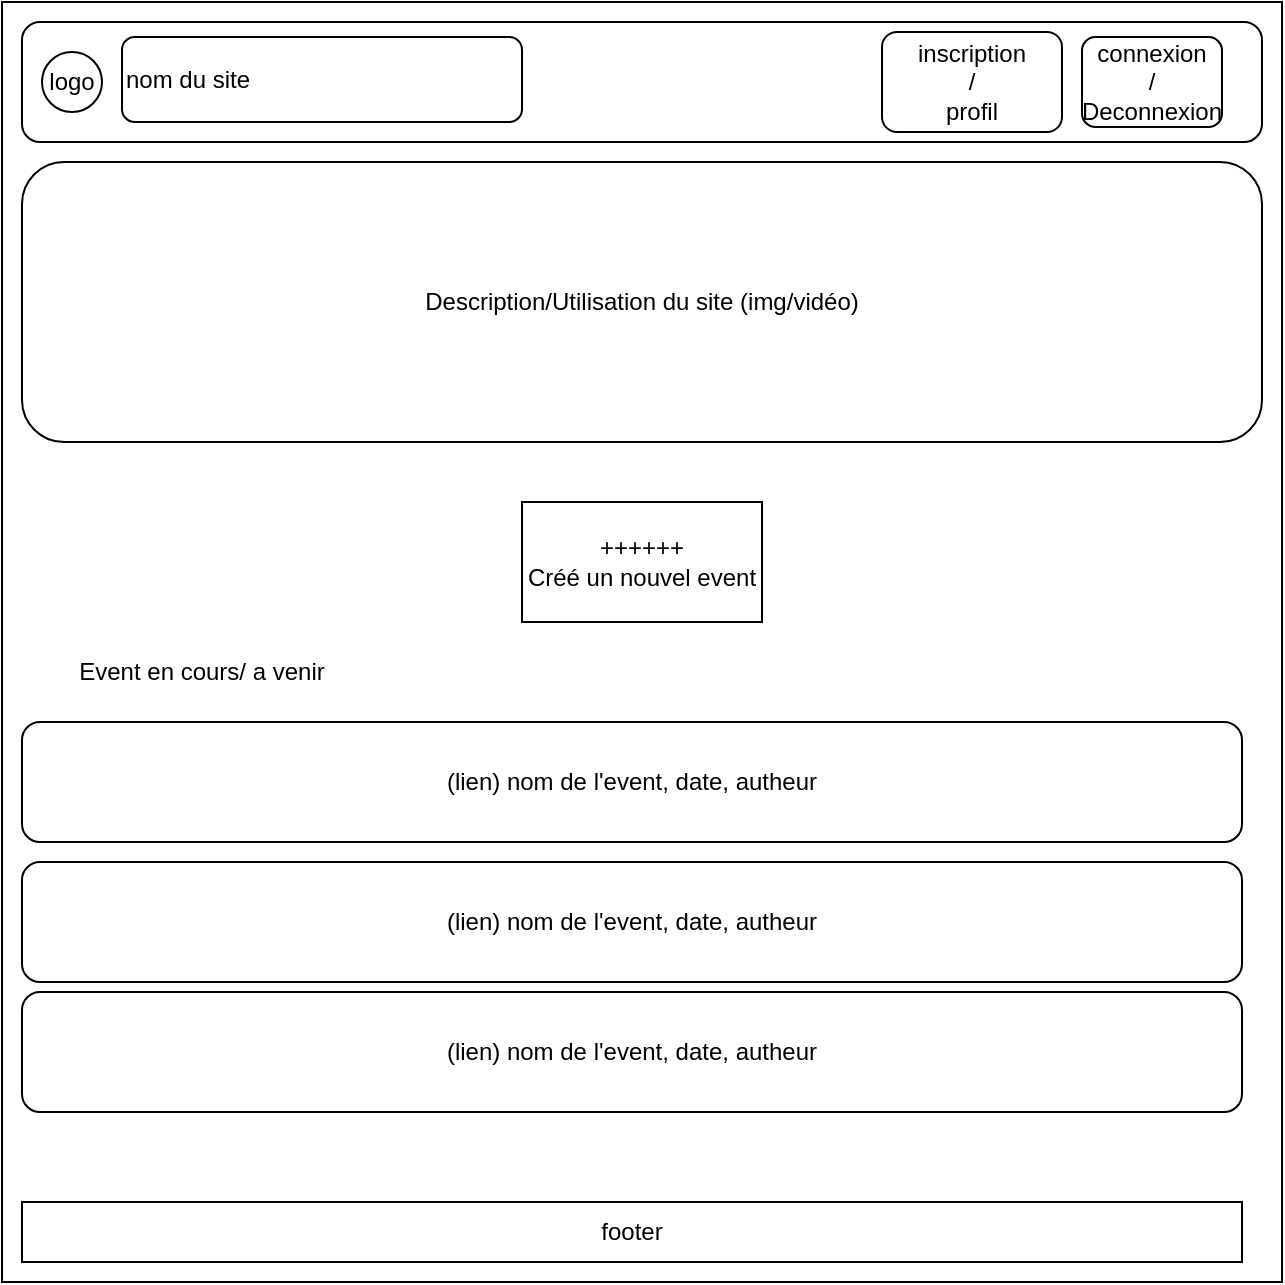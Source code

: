<mxfile>
    <diagram id="4Uv2o4vZGW4UFiv2zaCQ" name="Page-1">
        <mxGraphModel dx="1456" dy="556" grid="1" gridSize="10" guides="1" tooltips="1" connect="1" arrows="1" fold="1" page="1" pageScale="1" pageWidth="827" pageHeight="1169" math="0" shadow="0">
            <root>
                <mxCell id="0"/>
                <mxCell id="1" parent="0"/>
                <mxCell id="2" value="" style="whiteSpace=wrap;html=1;aspect=fixed;" parent="1" vertex="1">
                    <mxGeometry x="70" y="30" width="640" height="640" as="geometry"/>
                </mxCell>
                <mxCell id="3" value="" style="rounded=1;whiteSpace=wrap;html=1;align=left;" parent="1" vertex="1">
                    <mxGeometry x="80" y="40" width="620" height="60" as="geometry"/>
                </mxCell>
                <mxCell id="4" value="logo" style="ellipse;whiteSpace=wrap;html=1;aspect=fixed;" parent="1" vertex="1">
                    <mxGeometry x="90" y="55" width="30" height="30" as="geometry"/>
                </mxCell>
                <mxCell id="6" value="Description/Utilisation du site (img/vidéo)" style="rounded=1;whiteSpace=wrap;html=1;" parent="1" vertex="1">
                    <mxGeometry x="80" y="110" width="620" height="140" as="geometry"/>
                </mxCell>
                <mxCell id="7" value="++++++&lt;br&gt;Créé un nouvel event" style="rounded=0;whiteSpace=wrap;html=1;" parent="1" vertex="1">
                    <mxGeometry x="330" y="280" width="120" height="60" as="geometry"/>
                </mxCell>
                <mxCell id="8" value="(lien) nom de l'event, date, autheur" style="rounded=1;whiteSpace=wrap;html=1;" parent="1" vertex="1">
                    <mxGeometry x="80" y="390" width="610" height="60" as="geometry"/>
                </mxCell>
                <mxCell id="11" value="Event en cours/ a venir" style="text;html=1;strokeColor=none;fillColor=none;align=center;verticalAlign=middle;whiteSpace=wrap;rounded=0;" parent="1" vertex="1">
                    <mxGeometry x="90" y="350" width="160" height="30" as="geometry"/>
                </mxCell>
                <mxCell id="12" value="footer" style="rounded=0;whiteSpace=wrap;html=1;" parent="1" vertex="1">
                    <mxGeometry x="80" y="630" width="610" height="30" as="geometry"/>
                </mxCell>
                <mxCell id="13" value="connexion&lt;br&gt;/&lt;br&gt;Deconnexion" style="rounded=1;whiteSpace=wrap;html=1;" vertex="1" parent="1">
                    <mxGeometry x="610" y="47.5" width="70" height="45" as="geometry"/>
                </mxCell>
                <mxCell id="14" value="inscription&lt;br&gt;/&lt;br&gt;profil" style="rounded=1;whiteSpace=wrap;html=1;" vertex="1" parent="1">
                    <mxGeometry x="510" y="45" width="90" height="50" as="geometry"/>
                </mxCell>
                <mxCell id="15" value="nom du site" style="rounded=1;whiteSpace=wrap;html=1;align=left;" vertex="1" parent="1">
                    <mxGeometry x="130" y="47.5" width="200" height="42.5" as="geometry"/>
                </mxCell>
                <mxCell id="17" value="(lien) nom de l'event, date, autheur" style="rounded=1;whiteSpace=wrap;html=1;" vertex="1" parent="1">
                    <mxGeometry x="80" y="525" width="610" height="60" as="geometry"/>
                </mxCell>
                <mxCell id="18" value="(lien) nom de l'event, date, autheur" style="rounded=1;whiteSpace=wrap;html=1;" vertex="1" parent="1">
                    <mxGeometry x="80" y="460" width="610" height="60" as="geometry"/>
                </mxCell>
            </root>
        </mxGraphModel>
    </diagram>
</mxfile>